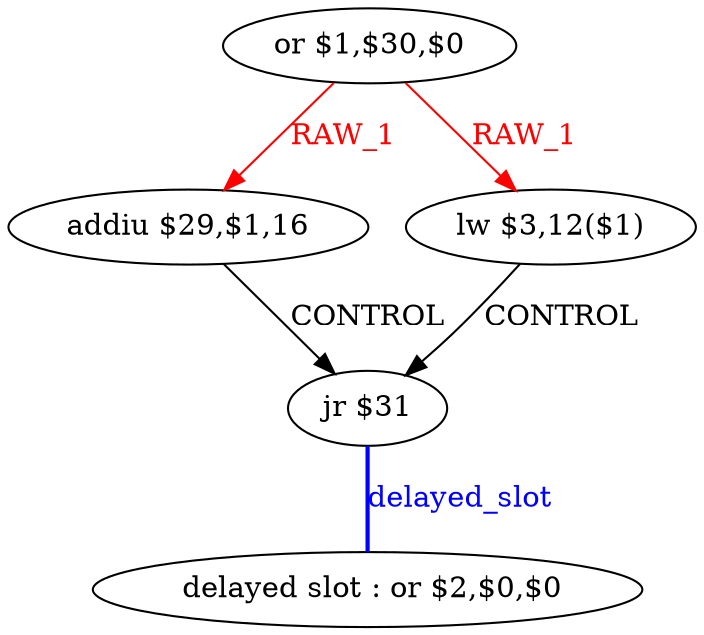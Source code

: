 digraph G1 {
node [shape = ellipse];
i4 [label = " delayed slot : or $2,$0,$0"] ;
i3 ->  i4 [style = bold, dir= none, fontcolor = blue, color = blue, label= "delayed_slot"];
i3 [label = "jr $31"] ;
i0 [label = "or $1,$30,$0"] ;
i0 ->  i2 [color = red, fontcolor = red, label= "RAW_1"];
i0 ->  i1 [color = red, fontcolor = red, label= "RAW_1"];
i2 [label = "addiu $29,$1,16"] ;
i2 ->  i3 [label= "CONTROL"];
i1 [label = "lw $3,12($1)"] ;
i1 ->  i3 [label= "CONTROL"];
}
